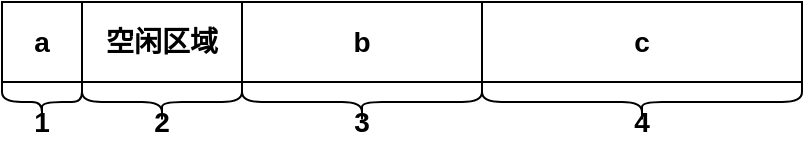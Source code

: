 <mxfile version="14.5.1" type="device"><diagram id="1XhFErz5JIHXguon7rwH" name="第 1 页"><mxGraphModel dx="1106" dy="852" grid="1" gridSize="10" guides="1" tooltips="1" connect="1" arrows="1" fold="1" page="1" pageScale="1" pageWidth="827" pageHeight="1169" math="0" shadow="0"><root><mxCell id="0"/><mxCell id="1" parent="0"/><mxCell id="YtlB7Wl2isvZ3yV8XwR9-16" value="" style="shape=curlyBracket;whiteSpace=wrap;html=1;rounded=1;rotation=-90;" vertex="1" parent="1"><mxGeometry x="50" y="70" width="20" height="40" as="geometry"/></mxCell><mxCell id="YtlB7Wl2isvZ3yV8XwR9-17" value="&lt;span style=&quot;font-size: 14px&quot;&gt;&lt;b&gt;a&lt;/b&gt;&lt;/span&gt;" style="rounded=0;whiteSpace=wrap;html=1;" vertex="1" parent="1"><mxGeometry x="40" y="40" width="40" height="40" as="geometry"/></mxCell><mxCell id="YtlB7Wl2isvZ3yV8XwR9-19" value="&lt;font style=&quot;font-size: 14px&quot;&gt;&lt;b&gt;1&lt;/b&gt;&lt;/font&gt;" style="text;html=1;strokeColor=none;fillColor=none;align=center;verticalAlign=middle;whiteSpace=wrap;rounded=0;" vertex="1" parent="1"><mxGeometry x="40" y="80" width="40" height="40" as="geometry"/></mxCell><mxCell id="YtlB7Wl2isvZ3yV8XwR9-20" value="&lt;span style=&quot;font-size: 14px&quot;&gt;&lt;b&gt;b&lt;/b&gt;&lt;/span&gt;" style="rounded=0;whiteSpace=wrap;html=1;" vertex="1" parent="1"><mxGeometry x="160" y="40" width="120" height="40" as="geometry"/></mxCell><mxCell id="YtlB7Wl2isvZ3yV8XwR9-21" value="&lt;span style=&quot;font-size: 14px&quot;&gt;&lt;b&gt;c&lt;/b&gt;&lt;/span&gt;" style="rounded=0;whiteSpace=wrap;html=1;" vertex="1" parent="1"><mxGeometry x="280" y="40" width="160" height="40" as="geometry"/></mxCell><mxCell id="YtlB7Wl2isvZ3yV8XwR9-22" value="&lt;span style=&quot;font-size: 14px&quot;&gt;&lt;b&gt;空闲区域&lt;/b&gt;&lt;/span&gt;" style="rounded=0;whiteSpace=wrap;html=1;" vertex="1" parent="1"><mxGeometry x="80" y="40" width="80" height="40" as="geometry"/></mxCell><mxCell id="YtlB7Wl2isvZ3yV8XwR9-23" value="" style="shape=curlyBracket;whiteSpace=wrap;html=1;rounded=1;rotation=-90;" vertex="1" parent="1"><mxGeometry x="210" y="30" width="20" height="120" as="geometry"/></mxCell><mxCell id="YtlB7Wl2isvZ3yV8XwR9-24" value="" style="shape=curlyBracket;whiteSpace=wrap;html=1;rounded=1;rotation=-90;" vertex="1" parent="1"><mxGeometry x="350" y="10" width="20" height="160" as="geometry"/></mxCell><mxCell id="YtlB7Wl2isvZ3yV8XwR9-25" value="" style="shape=curlyBracket;whiteSpace=wrap;html=1;rounded=1;rotation=-90;size=0.5;" vertex="1" parent="1"><mxGeometry x="110" y="50" width="20" height="80" as="geometry"/></mxCell><mxCell id="YtlB7Wl2isvZ3yV8XwR9-26" value="&lt;font style=&quot;font-size: 14px&quot;&gt;&lt;b&gt;3&lt;/b&gt;&lt;/font&gt;" style="text;html=1;strokeColor=none;fillColor=none;align=center;verticalAlign=middle;whiteSpace=wrap;rounded=0;" vertex="1" parent="1"><mxGeometry x="200" y="80" width="40" height="40" as="geometry"/></mxCell><mxCell id="YtlB7Wl2isvZ3yV8XwR9-27" value="&lt;font style=&quot;font-size: 14px&quot;&gt;&lt;b&gt;4&lt;/b&gt;&lt;/font&gt;" style="text;html=1;strokeColor=none;fillColor=none;align=center;verticalAlign=middle;whiteSpace=wrap;rounded=0;" vertex="1" parent="1"><mxGeometry x="340" y="80" width="40" height="40" as="geometry"/></mxCell><mxCell id="YtlB7Wl2isvZ3yV8XwR9-28" value="&lt;font style=&quot;font-size: 14px&quot;&gt;&lt;b&gt;2&lt;/b&gt;&lt;/font&gt;" style="text;html=1;strokeColor=none;fillColor=none;align=center;verticalAlign=middle;whiteSpace=wrap;rounded=0;" vertex="1" parent="1"><mxGeometry x="100" y="80" width="40" height="40" as="geometry"/></mxCell></root></mxGraphModel></diagram></mxfile>